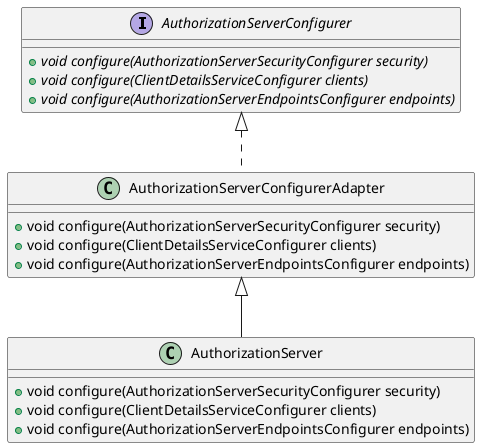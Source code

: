 @startuml

interface AuthorizationServerConfigurer {
    +{abstract} void configure(AuthorizationServerSecurityConfigurer security)
    +{abstract} void configure(ClientDetailsServiceConfigurer clients)
    +{abstract} void configure(AuthorizationServerEndpointsConfigurer endpoints)
}

class AuthorizationServerConfigurerAdapter {
    +void configure(AuthorizationServerSecurityConfigurer security)
    +void configure(ClientDetailsServiceConfigurer clients)
    +void configure(AuthorizationServerEndpointsConfigurer endpoints)

}

class AuthorizationServer {
    +void configure(AuthorizationServerSecurityConfigurer security)
    +void configure(ClientDetailsServiceConfigurer clients)
    +void configure(AuthorizationServerEndpointsConfigurer endpoints)

}

AuthorizationServerConfigurer <|.. AuthorizationServerConfigurerAdapter
AuthorizationServerConfigurerAdapter <|-- AuthorizationServer

@enduml